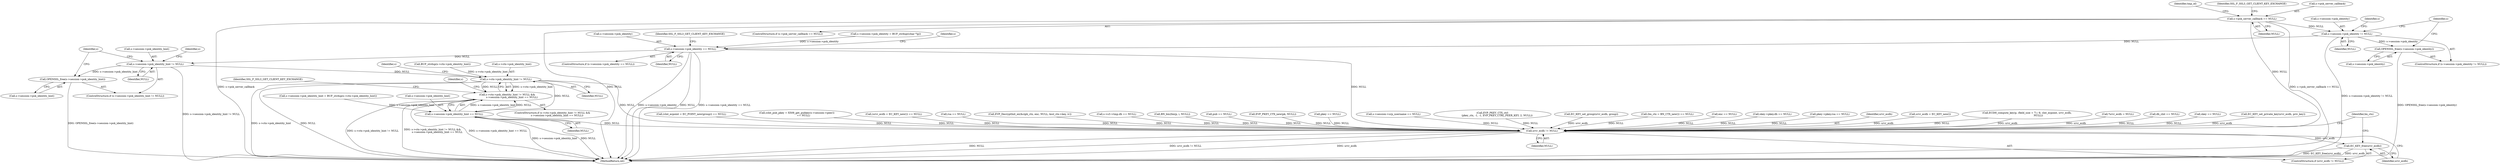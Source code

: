 digraph "0_openssl_3c66a669dfc7b3792f7af0758ea26fe8502ce70c@pointer" {
"1001683" [label="(Call,s->session->psk_identity != NULL)"];
"1001590" [label="(Call,s->psk_server_callback == NULL)"];
"1001690" [label="(Call,OPENSSL_free(s->session->psk_identity))"];
"1001707" [label="(Call,s->session->psk_identity == NULL)"];
"1001720" [label="(Call,s->session->psk_identity_hint != NULL)"];
"1001727" [label="(Call,OPENSSL_free(s->session->psk_identity_hint))"];
"1001747" [label="(Call,s->ctx->psk_identity_hint != NULL)"];
"1001746" [label="(Call,s->ctx->psk_identity_hint != NULL &&\n            s->session->psk_identity_hint == NULL)"];
"1001754" [label="(Call,s->session->psk_identity_hint == NULL)"];
"1002147" [label="(Call,srvr_ecdh != NULL)"];
"1002150" [label="(Call,EC_KEY_free(srvr_ecdh))"];
"1001321" [label="(Call,EC_KEY_set_group(srvr_ecdh, group))"];
"1001736" [label="(Identifier,s)"];
"1001747" [label="(Call,s->ctx->psk_identity_hint != NULL)"];
"1001753" [label="(Identifier,NULL)"];
"1001589" [label="(ControlStructure,if (s->psk_server_callback == NULL))"];
"1001409" [label="(Call,(bn_ctx = BN_CTX_new()) == NULL)"];
"1001745" [label="(ControlStructure,if (s->ctx->psk_identity_hint != NULL &&\n            s->session->psk_identity_hint == NULL))"];
"1001720" [label="(Call,s->session->psk_identity_hint != NULL)"];
"1001755" [label="(Call,s->session->psk_identity_hint)"];
"1001601" [label="(Identifier,tmp_id)"];
"1001733" [label="(Call,s->session->psk_identity_hint = BUF_strdup(s->ctx->psk_identity_hint))"];
"1001053" [label="(Call,enc == NULL)"];
"1001597" [label="(Identifier,SSL_F_SSL3_GET_CLIENT_KEY_EXCHANGE)"];
"1001739" [label="(Call,BUF_strdup(s->ctx->psk_identity_hint))"];
"1000625" [label="(Call,skey->pkey.dh == NULL)"];
"1000295" [label="(Call,pkey->pkey.rsa == NULL)"];
"1002148" [label="(Identifier,srvr_ecdh)"];
"1001268" [label="(Call,srvr_ecdh = EC_KEY_new())"];
"1002149" [label="(Identifier,NULL)"];
"1000169" [label="(Call,*srvr_ecdh = NULL)"];
"1001684" [label="(Call,s->session->psk_identity)"];
"1001713" [label="(Identifier,NULL)"];
"1001746" [label="(Call,s->ctx->psk_identity_hint != NULL &&\n            s->session->psk_identity_hint == NULL)"];
"1001763" [label="(Identifier,SSL_F_SSL3_GET_CLIENT_KEY_EXCHANGE)"];
"1001693" [label="(Identifier,s)"];
"1000704" [label="(Call,dh_clnt == NULL)"];
"1000616" [label="(Call,skey == NULL)"];
"1001591" [label="(Call,s->psk_server_callback)"];
"1002147" [label="(Call,srvr_ecdh != NULL)"];
"1001325" [label="(Call,EC_KEY_set_private_key(srvr_ecdh, priv_key))"];
"1001334" [label="(Call,(clnt_ecpoint = EC_POINT_new(group)) == NULL)"];
"1001721" [label="(Call,s->session->psk_identity_hint)"];
"1001364" [label="(Call,(clnt_pub_pkey = X509_get_pubkey(s->session->peer))\n                 == NULL)"];
"1001267" [label="(Call,(srvr_ecdh = EC_KEY_new()) == NULL)"];
"1000260" [label="(Call,rsa == NULL)"];
"1001728" [label="(Call,s->session->psk_identity_hint)"];
"1002150" [label="(Call,EC_KEY_free(srvr_ecdh))"];
"1001726" [label="(Identifier,NULL)"];
"1001760" [label="(Identifier,NULL)"];
"1001590" [label="(Call,s->psk_server_callback == NULL)"];
"1001748" [label="(Call,s->ctx->psk_identity_hint)"];
"1001064" [label="(Call,EVP_DecryptInit_ex(&ciph_ctx, enc, NULL, kssl_ctx->key, iv))"];
"1001727" [label="(Call,OPENSSL_free(s->session->psk_identity_hint))"];
"1000649" [label="(Call,s->s3->tmp.dh == NULL)"];
"1001706" [label="(ControlStructure,if (s->session->psk_identity == NULL))"];
"1001769" [label="(Identifier,s)"];
"1002153" [label="(Identifier,bn_ctx)"];
"1001829" [label="(Call,BN_bin2bn(p, i, NULL))"];
"1002162" [label="(MethodReturn,int)"];
"1001757" [label="(Identifier,s)"];
"1001708" [label="(Call,s->session->psk_identity)"];
"1001716" [label="(Identifier,SSL_F_SSL3_GET_CLIENT_KEY_EXCHANGE)"];
"1001719" [label="(ControlStructure,if (s->session->psk_identity_hint != NULL))"];
"1001699" [label="(Identifier,s)"];
"1001691" [label="(Call,s->session->psk_identity)"];
"1001696" [label="(Call,s->session->psk_identity = BUF_strdup((char *)p))"];
"1001594" [label="(Identifier,NULL)"];
"1000730" [label="(Call,pub == NULL)"];
"1002004" [label="(Call,EVP_PKEY_CTX_new(pk, NULL))"];
"1001730" [label="(Identifier,s)"];
"1001683" [label="(Call,s->session->psk_identity != NULL)"];
"1002151" [label="(Identifier,srvr_ecdh)"];
"1000286" [label="(Call,pkey == NULL)"];
"1001689" [label="(Identifier,NULL)"];
"1001475" [label="(Call,ECDH_compute_key(p, (field_size + 7) / 8, clnt_ecpoint, srvr_ecdh,\n                             NULL))"];
"1001682" [label="(ControlStructure,if (s->session->psk_identity != NULL))"];
"1001894" [label="(Call,s->session->srp_username == NULL)"];
"1002146" [label="(ControlStructure,if (srvr_ecdh != NULL))"];
"1001754" [label="(Call,s->session->psk_identity_hint == NULL)"];
"1001690" [label="(Call,OPENSSL_free(s->session->psk_identity))"];
"1001707" [label="(Call,s->session->psk_identity == NULL)"];
"1002097" [label="(Call,EVP_PKEY_CTX_ctrl\n            (pkey_ctx, -1, -1, EVP_PKEY_CTRL_PEER_KEY, 2, NULL))"];
"1001723" [label="(Identifier,s)"];
"1001683" -> "1001682"  [label="AST: "];
"1001683" -> "1001689"  [label="CFG: "];
"1001684" -> "1001683"  [label="AST: "];
"1001689" -> "1001683"  [label="AST: "];
"1001693" -> "1001683"  [label="CFG: "];
"1001699" -> "1001683"  [label="CFG: "];
"1001683" -> "1002162"  [label="DDG: s->session->psk_identity != NULL"];
"1001590" -> "1001683"  [label="DDG: NULL"];
"1001683" -> "1001690"  [label="DDG: s->session->psk_identity"];
"1001683" -> "1001707"  [label="DDG: NULL"];
"1001590" -> "1001589"  [label="AST: "];
"1001590" -> "1001594"  [label="CFG: "];
"1001591" -> "1001590"  [label="AST: "];
"1001594" -> "1001590"  [label="AST: "];
"1001597" -> "1001590"  [label="CFG: "];
"1001601" -> "1001590"  [label="CFG: "];
"1001590" -> "1002162"  [label="DDG: s->psk_server_callback"];
"1001590" -> "1002162"  [label="DDG: NULL"];
"1001590" -> "1002162"  [label="DDG: s->psk_server_callback == NULL"];
"1001590" -> "1002147"  [label="DDG: NULL"];
"1001690" -> "1001682"  [label="AST: "];
"1001690" -> "1001691"  [label="CFG: "];
"1001691" -> "1001690"  [label="AST: "];
"1001699" -> "1001690"  [label="CFG: "];
"1001690" -> "1002162"  [label="DDG: OPENSSL_free(s->session->psk_identity)"];
"1001707" -> "1001706"  [label="AST: "];
"1001707" -> "1001713"  [label="CFG: "];
"1001708" -> "1001707"  [label="AST: "];
"1001713" -> "1001707"  [label="AST: "];
"1001716" -> "1001707"  [label="CFG: "];
"1001723" -> "1001707"  [label="CFG: "];
"1001707" -> "1002162"  [label="DDG: s->session->psk_identity"];
"1001707" -> "1002162"  [label="DDG: NULL"];
"1001707" -> "1002162"  [label="DDG: s->session->psk_identity == NULL"];
"1001696" -> "1001707"  [label="DDG: s->session->psk_identity"];
"1001707" -> "1001720"  [label="DDG: NULL"];
"1001707" -> "1002147"  [label="DDG: NULL"];
"1001720" -> "1001719"  [label="AST: "];
"1001720" -> "1001726"  [label="CFG: "];
"1001721" -> "1001720"  [label="AST: "];
"1001726" -> "1001720"  [label="AST: "];
"1001730" -> "1001720"  [label="CFG: "];
"1001736" -> "1001720"  [label="CFG: "];
"1001720" -> "1002162"  [label="DDG: s->session->psk_identity_hint != NULL"];
"1001720" -> "1001727"  [label="DDG: s->session->psk_identity_hint"];
"1001720" -> "1001747"  [label="DDG: NULL"];
"1001727" -> "1001719"  [label="AST: "];
"1001727" -> "1001728"  [label="CFG: "];
"1001728" -> "1001727"  [label="AST: "];
"1001736" -> "1001727"  [label="CFG: "];
"1001727" -> "1002162"  [label="DDG: OPENSSL_free(s->session->psk_identity_hint)"];
"1001747" -> "1001746"  [label="AST: "];
"1001747" -> "1001753"  [label="CFG: "];
"1001748" -> "1001747"  [label="AST: "];
"1001753" -> "1001747"  [label="AST: "];
"1001757" -> "1001747"  [label="CFG: "];
"1001746" -> "1001747"  [label="CFG: "];
"1001747" -> "1002162"  [label="DDG: s->ctx->psk_identity_hint"];
"1001747" -> "1002162"  [label="DDG: NULL"];
"1001747" -> "1001746"  [label="DDG: s->ctx->psk_identity_hint"];
"1001747" -> "1001746"  [label="DDG: NULL"];
"1001739" -> "1001747"  [label="DDG: s->ctx->psk_identity_hint"];
"1001747" -> "1001754"  [label="DDG: NULL"];
"1001747" -> "1002147"  [label="DDG: NULL"];
"1001746" -> "1001745"  [label="AST: "];
"1001746" -> "1001754"  [label="CFG: "];
"1001754" -> "1001746"  [label="AST: "];
"1001763" -> "1001746"  [label="CFG: "];
"1001769" -> "1001746"  [label="CFG: "];
"1001746" -> "1002162"  [label="DDG: s->ctx->psk_identity_hint != NULL"];
"1001746" -> "1002162"  [label="DDG: s->session->psk_identity_hint == NULL"];
"1001746" -> "1002162"  [label="DDG: s->ctx->psk_identity_hint != NULL &&\n            s->session->psk_identity_hint == NULL"];
"1001754" -> "1001746"  [label="DDG: s->session->psk_identity_hint"];
"1001754" -> "1001746"  [label="DDG: NULL"];
"1001754" -> "1001760"  [label="CFG: "];
"1001755" -> "1001754"  [label="AST: "];
"1001760" -> "1001754"  [label="AST: "];
"1001754" -> "1002162"  [label="DDG: s->session->psk_identity_hint"];
"1001754" -> "1002162"  [label="DDG: NULL"];
"1001733" -> "1001754"  [label="DDG: s->session->psk_identity_hint"];
"1001754" -> "1002147"  [label="DDG: NULL"];
"1002147" -> "1002146"  [label="AST: "];
"1002147" -> "1002149"  [label="CFG: "];
"1002148" -> "1002147"  [label="AST: "];
"1002149" -> "1002147"  [label="AST: "];
"1002151" -> "1002147"  [label="CFG: "];
"1002153" -> "1002147"  [label="CFG: "];
"1002147" -> "1002162"  [label="DDG: srvr_ecdh != NULL"];
"1002147" -> "1002162"  [label="DDG: srvr_ecdh"];
"1002147" -> "1002162"  [label="DDG: NULL"];
"1001325" -> "1002147"  [label="DDG: srvr_ecdh"];
"1001321" -> "1002147"  [label="DDG: srvr_ecdh"];
"1001475" -> "1002147"  [label="DDG: srvr_ecdh"];
"1001475" -> "1002147"  [label="DDG: NULL"];
"1001268" -> "1002147"  [label="DDG: srvr_ecdh"];
"1000169" -> "1002147"  [label="DDG: srvr_ecdh"];
"1001053" -> "1002147"  [label="DDG: NULL"];
"1000625" -> "1002147"  [label="DDG: NULL"];
"1000295" -> "1002147"  [label="DDG: NULL"];
"1000704" -> "1002147"  [label="DDG: NULL"];
"1002004" -> "1002147"  [label="DDG: NULL"];
"1001334" -> "1002147"  [label="DDG: NULL"];
"1001409" -> "1002147"  [label="DDG: NULL"];
"1000616" -> "1002147"  [label="DDG: NULL"];
"1001364" -> "1002147"  [label="DDG: NULL"];
"1001267" -> "1002147"  [label="DDG: NULL"];
"1000260" -> "1002147"  [label="DDG: NULL"];
"1001064" -> "1002147"  [label="DDG: NULL"];
"1000286" -> "1002147"  [label="DDG: NULL"];
"1000649" -> "1002147"  [label="DDG: NULL"];
"1002097" -> "1002147"  [label="DDG: NULL"];
"1001829" -> "1002147"  [label="DDG: NULL"];
"1000730" -> "1002147"  [label="DDG: NULL"];
"1001894" -> "1002147"  [label="DDG: NULL"];
"1002147" -> "1002150"  [label="DDG: srvr_ecdh"];
"1002150" -> "1002146"  [label="AST: "];
"1002150" -> "1002151"  [label="CFG: "];
"1002151" -> "1002150"  [label="AST: "];
"1002153" -> "1002150"  [label="CFG: "];
"1002150" -> "1002162"  [label="DDG: srvr_ecdh"];
"1002150" -> "1002162"  [label="DDG: EC_KEY_free(srvr_ecdh)"];
}
